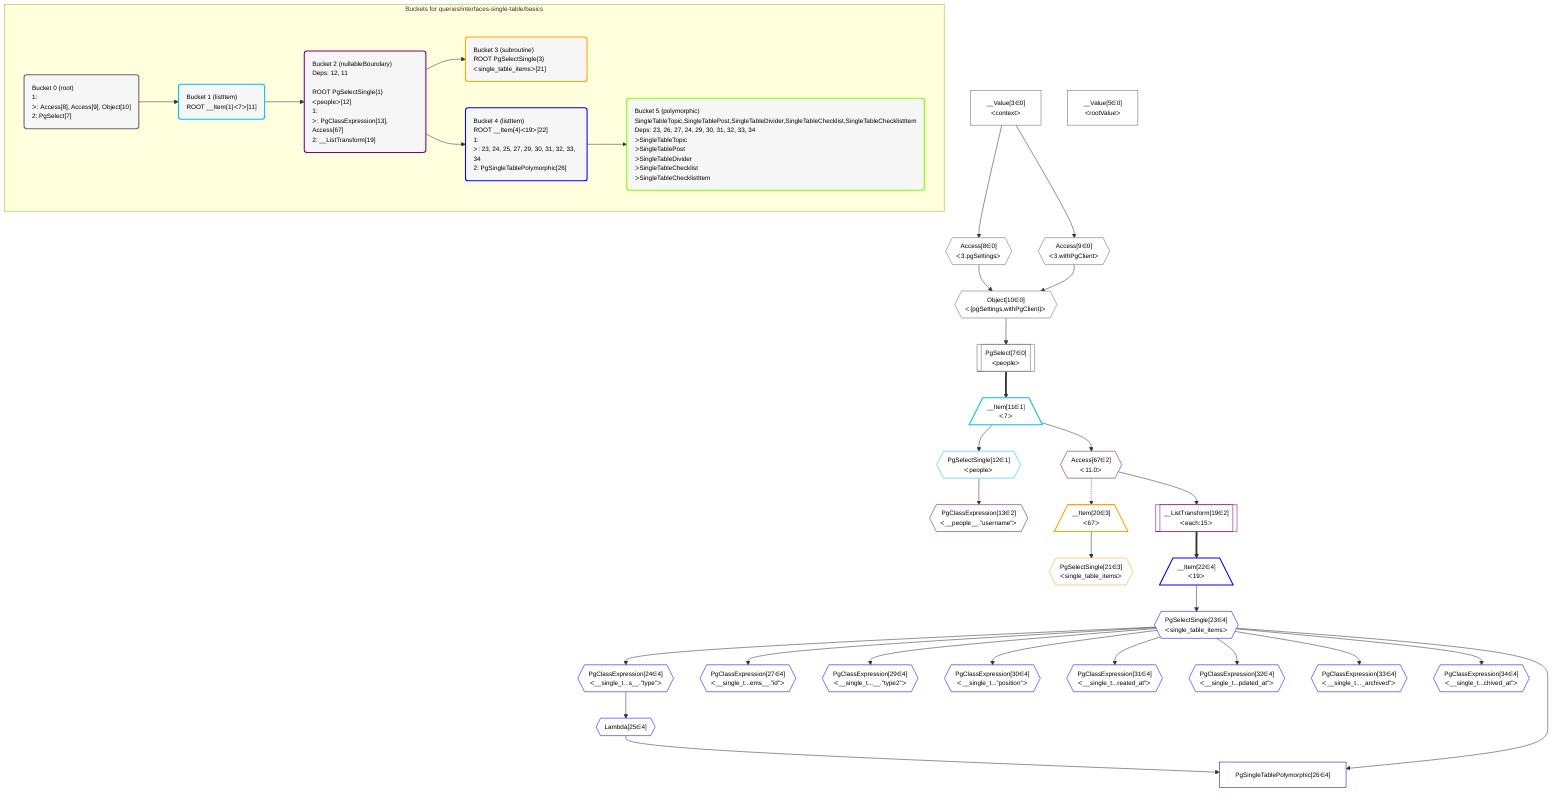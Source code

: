 %%{init: {'themeVariables': { 'fontSize': '12px'}}}%%
graph TD
    classDef path fill:#eee,stroke:#000,color:#000
    classDef plan fill:#fff,stroke-width:1px,color:#000
    classDef itemplan fill:#fff,stroke-width:2px,color:#000
    classDef unbatchedplan fill:#dff,stroke-width:1px,color:#000
    classDef sideeffectplan fill:#fcc,stroke-width:2px,color:#000
    classDef bucket fill:#f6f6f6,color:#000,stroke-width:2px,text-align:left


    %% define steps
    __Value3["__Value[3∈0]<br />ᐸcontextᐳ"]:::plan
    __Value5["__Value[5∈0]<br />ᐸrootValueᐳ"]:::plan
    Access8{{"Access[8∈0]<br />ᐸ3.pgSettingsᐳ"}}:::plan
    Access9{{"Access[9∈0]<br />ᐸ3.withPgClientᐳ"}}:::plan
    Object10{{"Object[10∈0]<br />ᐸ{pgSettings,withPgClient}ᐳ"}}:::plan
    PgSelect7[["PgSelect[7∈0]<br />ᐸpeopleᐳ"]]:::plan
    __Item11[/"__Item[11∈1]<br />ᐸ7ᐳ"\]:::itemplan
    PgSelectSingle12{{"PgSelectSingle[12∈1]<br />ᐸpeopleᐳ"}}:::plan
    PgClassExpression13{{"PgClassExpression[13∈2]<br />ᐸ__people__.”username”ᐳ"}}:::plan
    Access67{{"Access[67∈2]<br />ᐸ11.0ᐳ"}}:::plan
    __ListTransform19[["__ListTransform[19∈2]<br />ᐸeach:15ᐳ"]]:::plan
    __Item20[/"__Item[20∈3]<br />ᐸ67ᐳ"\]:::itemplan
    PgSelectSingle21{{"PgSelectSingle[21∈3]<br />ᐸsingle_table_itemsᐳ"}}:::plan
    __Item22[/"__Item[22∈4]<br />ᐸ19ᐳ"\]:::itemplan
    PgSelectSingle23{{"PgSelectSingle[23∈4]<br />ᐸsingle_table_itemsᐳ"}}:::plan
    PgClassExpression24{{"PgClassExpression[24∈4]<br />ᐸ__single_t...s__.”type”ᐳ"}}:::plan
    Lambda25{{"Lambda[25∈4]"}}:::plan
    PgSingleTablePolymorphic26["PgSingleTablePolymorphic[26∈4]"]:::plan
    PgClassExpression27{{"PgClassExpression[27∈4]<br />ᐸ__single_t...ems__.”id”ᐳ"}}:::plan
    PgClassExpression29{{"PgClassExpression[29∈4]<br />ᐸ__single_t...__.”type2”ᐳ"}}:::plan
    PgClassExpression30{{"PgClassExpression[30∈4]<br />ᐸ__single_t...”position”ᐳ"}}:::plan
    PgClassExpression31{{"PgClassExpression[31∈4]<br />ᐸ__single_t...reated_at”ᐳ"}}:::plan
    PgClassExpression32{{"PgClassExpression[32∈4]<br />ᐸ__single_t...pdated_at”ᐳ"}}:::plan
    PgClassExpression33{{"PgClassExpression[33∈4]<br />ᐸ__single_t..._archived”ᐳ"}}:::plan
    PgClassExpression34{{"PgClassExpression[34∈4]<br />ᐸ__single_t...chived_at”ᐳ"}}:::plan

    %% plan dependencies
    __Value3 --> Access8
    __Value3 --> Access9
    Access8 & Access9 --> Object10
    Object10 --> PgSelect7
    PgSelect7 ==> __Item11
    __Item11 --> PgSelectSingle12
    PgSelectSingle12 --> PgClassExpression13
    __Item11 --> Access67
    Access67 --> __ListTransform19
    Access67 -.-> __Item20
    __Item20 --> PgSelectSingle21
    __ListTransform19 ==> __Item22
    __Item22 --> PgSelectSingle23
    PgSelectSingle23 --> PgClassExpression24
    PgClassExpression24 --> Lambda25
    Lambda25 & PgSelectSingle23 --> PgSingleTablePolymorphic26
    PgSelectSingle23 --> PgClassExpression27
    PgSelectSingle23 --> PgClassExpression29
    PgSelectSingle23 --> PgClassExpression30
    PgSelectSingle23 --> PgClassExpression31
    PgSelectSingle23 --> PgClassExpression32
    PgSelectSingle23 --> PgClassExpression33
    PgSelectSingle23 --> PgClassExpression34

    subgraph "Buckets for queries/interfaces-single-table/basics"
    Bucket0("Bucket 0 (root)<br />1: <br />ᐳ: Access[8], Access[9], Object[10]<br />2: PgSelect[7]"):::bucket
    classDef bucket0 stroke:#696969
    class Bucket0,__Value3,__Value5,PgSelect7,Access8,Access9,Object10 bucket0
    Bucket1("Bucket 1 (listItem)<br />ROOT __Item{1}ᐸ7ᐳ[11]"):::bucket
    classDef bucket1 stroke:#00bfff
    class Bucket1,__Item11,PgSelectSingle12 bucket1
    Bucket2("Bucket 2 (nullableBoundary)<br />Deps: 12, 11<br /><br />ROOT PgSelectSingle{1}ᐸpeopleᐳ[12]<br />1: <br />ᐳ: PgClassExpression[13], Access[67]<br />2: __ListTransform[19]"):::bucket
    classDef bucket2 stroke:#7f007f
    class Bucket2,PgClassExpression13,__ListTransform19,Access67 bucket2
    Bucket3("Bucket 3 (subroutine)<br />ROOT PgSelectSingle{3}ᐸsingle_table_itemsᐳ[21]"):::bucket
    classDef bucket3 stroke:#ffa500
    class Bucket3,__Item20,PgSelectSingle21 bucket3
    Bucket4("Bucket 4 (listItem)<br />ROOT __Item{4}ᐸ19ᐳ[22]<br />1: <br />ᐳ: 23, 24, 25, 27, 29, 30, 31, 32, 33, 34<br />2: PgSingleTablePolymorphic[26]"):::bucket
    classDef bucket4 stroke:#0000ff
    class Bucket4,__Item22,PgSelectSingle23,PgClassExpression24,Lambda25,PgSingleTablePolymorphic26,PgClassExpression27,PgClassExpression29,PgClassExpression30,PgClassExpression31,PgClassExpression32,PgClassExpression33,PgClassExpression34 bucket4
    Bucket5("Bucket 5 (polymorphic)<br />SingleTableTopic,SingleTablePost,SingleTableDivider,SingleTableChecklist,SingleTableChecklistItem<br />Deps: 23, 26, 27, 24, 29, 30, 31, 32, 33, 34<br />ᐳSingleTableTopic<br />ᐳSingleTablePost<br />ᐳSingleTableDivider<br />ᐳSingleTableChecklist<br />ᐳSingleTableChecklistItem"):::bucket
    classDef bucket5 stroke:#7fff00
    class Bucket5 bucket5
    Bucket0 --> Bucket1
    Bucket1 --> Bucket2
    Bucket2 --> Bucket3 & Bucket4
    Bucket4 --> Bucket5
    end